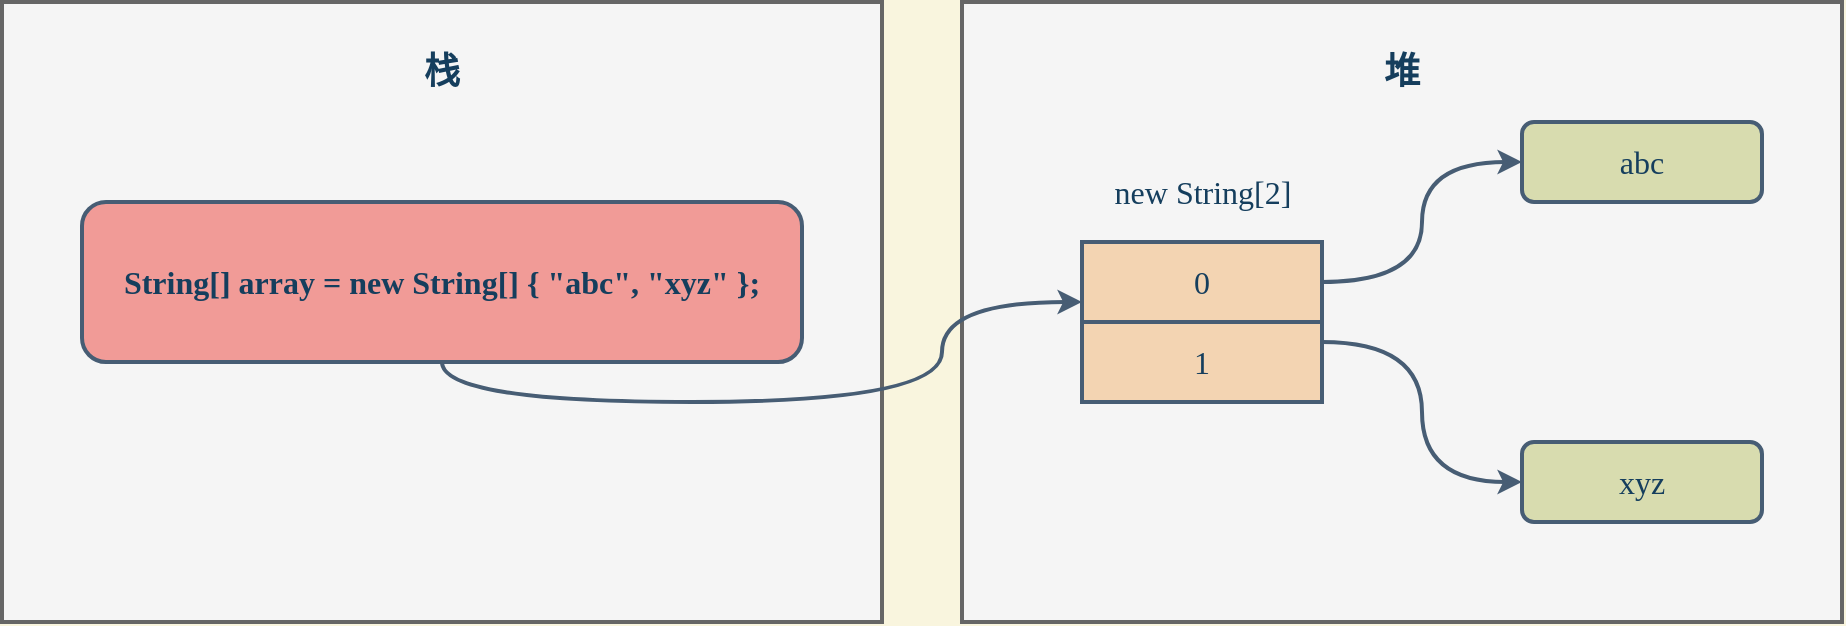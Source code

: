 <mxfile compressed="true" version="22.0.3" type="device" pages="3"><diagram name="数组和内存" id="eGNB6kVX6fPY2HZmJ-SK"><mxGraphModel dx="1418" dy="829" grid="1" gridSize="10" guides="1" tooltips="1" connect="1" arrows="1" fold="1" page="1" pageScale="1" pageWidth="1169" pageHeight="827" background="#F9F5DE" math="0" shadow="0"><root><mxCell id="f1of1Sj4J9TIRG2Fu8Qk-0"/><mxCell id="f1of1Sj4J9TIRG2Fu8Qk-1" parent="f1of1Sj4J9TIRG2Fu8Qk-0"/><mxCell id="-j2E4MhbFLBpuObiZwUW-10" value="" style="whiteSpace=wrap;html=1;rounded=0;strokeColor=#666666;align=center;verticalAlign=middle;fontFamily=Helvetica;fontSize=16;fillColor=#f5f5f5;fontColor=#333333;container=0;movable=1;resizable=1;rotatable=1;deletable=1;editable=1;locked=0;connectable=1;strokeWidth=2;" parent="f1of1Sj4J9TIRG2Fu8Qk-1" vertex="1"><mxGeometry x="605" y="259" width="440" height="310" as="geometry"/></mxCell><mxCell id="-j2E4MhbFLBpuObiZwUW-9" value="" style="whiteSpace=wrap;html=1;rounded=0;strokeColor=#666666;align=center;verticalAlign=middle;fontFamily=Helvetica;fontSize=16;fillColor=#f5f5f5;fontColor=#333333;container=0;movable=1;resizable=1;rotatable=1;deletable=1;editable=1;locked=0;connectable=1;strokeWidth=2;" parent="f1of1Sj4J9TIRG2Fu8Qk-1" vertex="1"><mxGeometry x="125" y="259" width="440" height="310" as="geometry"/></mxCell><mxCell id="-j2E4MhbFLBpuObiZwUW-0" value="String[] array = new String[] { &quot;abc&quot;, &quot;xyz&quot; };" style="rounded=1;whiteSpace=wrap;html=1;fontSize=16;fillColor=#F19B97;strokeColor=#475D74;fontStyle=1;container=0;movable=1;resizable=1;rotatable=1;deletable=1;editable=1;locked=0;connectable=1;strokeWidth=2;fontColor=#153E5D;fontFamily=ZCOOL QingKe HuangYou;fontSource=https%3A%2F%2Ffonts.googleapis.com%2Fcss%3Ffamily%3DZCOOL%2BQingKe%2BHuangYou;" parent="f1of1Sj4J9TIRG2Fu8Qk-1" vertex="1"><mxGeometry x="165" y="359" width="360" height="80" as="geometry"/></mxCell><mxCell id="-j2E4MhbFLBpuObiZwUW-6" value="abc" style="rounded=1;whiteSpace=wrap;html=1;fontSize=16;fillColor=#D8DCAF;strokeColor=#475D74;container=0;movable=1;resizable=1;rotatable=1;deletable=1;editable=1;locked=0;connectable=1;strokeWidth=2;fontColor=#153E5D;fontFamily=ZCOOL QingKe HuangYou;fontSource=https%3A%2F%2Ffonts.googleapis.com%2Fcss%3Ffamily%3DZCOOL%2BQingKe%2BHuangYou;" parent="f1of1Sj4J9TIRG2Fu8Qk-1" vertex="1"><mxGeometry x="885" y="319" width="120" height="40" as="geometry"/></mxCell><mxCell id="-j2E4MhbFLBpuObiZwUW-7" value="xyz" style="rounded=1;whiteSpace=wrap;html=1;fontSize=16;fillColor=#D8DCAF;strokeColor=#475D74;container=0;movable=1;resizable=1;rotatable=1;deletable=1;editable=1;locked=0;connectable=1;strokeWidth=2;fontColor=#153E5D;fontFamily=ZCOOL QingKe HuangYou;fontSource=https%3A%2F%2Ffonts.googleapis.com%2Fcss%3Ffamily%3DZCOOL%2BQingKe%2BHuangYou;" parent="f1of1Sj4J9TIRG2Fu8Qk-1" vertex="1"><mxGeometry x="885" y="479" width="120" height="40" as="geometry"/></mxCell><mxCell id="-j2E4MhbFLBpuObiZwUW-11" value="栈" style="text;html=1;strokeColor=none;fillColor=none;align=center;verticalAlign=middle;whiteSpace=wrap;rounded=0;fontSize=18;fontFamily=Verdana;fontColor=#153E5D;fontStyle=1;container=0;movable=1;resizable=1;rotatable=1;deletable=1;editable=1;locked=0;connectable=1;strokeWidth=2;" parent="f1of1Sj4J9TIRG2Fu8Qk-1" vertex="1"><mxGeometry x="315" y="269" width="60" height="50" as="geometry"/></mxCell><mxCell id="-j2E4MhbFLBpuObiZwUW-12" value="堆" style="text;html=1;strokeColor=none;fillColor=none;align=center;verticalAlign=middle;whiteSpace=wrap;rounded=0;fontSize=18;fontFamily=Verdana;fontColor=#153E5D;fontStyle=1;container=0;movable=1;resizable=1;rotatable=1;deletable=1;editable=1;locked=0;connectable=1;strokeWidth=2;" parent="f1of1Sj4J9TIRG2Fu8Qk-1" vertex="1"><mxGeometry x="795" y="269" width="60" height="50" as="geometry"/></mxCell><mxCell id="-j2E4MhbFLBpuObiZwUW-15" style="edgeStyle=orthogonalEdgeStyle;rounded=0;orthogonalLoop=1;jettySize=auto;html=1;entryX=0;entryY=0.5;entryDx=0;entryDy=0;fontFamily=ZCOOL QingKe HuangYou;fontSize=16;fontColor=#153E5D;curved=1;fillColor=#f5f5f5;strokeColor=#475D74;movable=1;resizable=1;rotatable=1;deletable=1;editable=1;locked=0;connectable=1;strokeWidth=2;fontSource=https%3A%2F%2Ffonts.googleapis.com%2Fcss%3Ffamily%3DZCOOL%2BQingKe%2BHuangYou;" parent="f1of1Sj4J9TIRG2Fu8Qk-1" source="-j2E4MhbFLBpuObiZwUW-1" target="-j2E4MhbFLBpuObiZwUW-6" edge="1"><mxGeometry relative="1" as="geometry"/></mxCell><mxCell id="-j2E4MhbFLBpuObiZwUW-1" value="0" style="rounded=0;whiteSpace=wrap;html=1;fontSize=16;fillColor=#F3D4B2;strokeColor=#475D74;container=0;movable=1;resizable=1;rotatable=1;deletable=1;editable=1;locked=0;connectable=1;strokeWidth=2;fontColor=#153E5D;fontFamily=ZCOOL QingKe HuangYou;fontSource=https%3A%2F%2Ffonts.googleapis.com%2Fcss%3Ffamily%3DZCOOL%2BQingKe%2BHuangYou;" parent="f1of1Sj4J9TIRG2Fu8Qk-1" vertex="1"><mxGeometry x="665" y="379" width="120" height="40" as="geometry"/></mxCell><mxCell id="-j2E4MhbFLBpuObiZwUW-14" style="edgeStyle=orthogonalEdgeStyle;rounded=0;orthogonalLoop=1;jettySize=auto;html=1;exitX=0.5;exitY=1;exitDx=0;exitDy=0;entryX=0;entryY=0.75;entryDx=0;entryDy=0;fontFamily=ZCOOL QingKe HuangYou;fontSize=16;fontColor=#153E5D;curved=1;fillColor=#f5f5f5;strokeColor=#475D74;movable=1;resizable=1;rotatable=1;deletable=1;editable=1;locked=0;connectable=1;strokeWidth=2;fontSource=https%3A%2F%2Ffonts.googleapis.com%2Fcss%3Ffamily%3DZCOOL%2BQingKe%2BHuangYou;" parent="f1of1Sj4J9TIRG2Fu8Qk-1" source="-j2E4MhbFLBpuObiZwUW-0" target="-j2E4MhbFLBpuObiZwUW-1" edge="1"><mxGeometry relative="1" as="geometry"/></mxCell><mxCell id="-j2E4MhbFLBpuObiZwUW-16" style="edgeStyle=orthogonalEdgeStyle;rounded=0;orthogonalLoop=1;jettySize=auto;html=1;exitX=1;exitY=0.25;exitDx=0;exitDy=0;entryX=0;entryY=0.5;entryDx=0;entryDy=0;fontFamily=ZCOOL QingKe HuangYou;fontSize=16;fontColor=#153E5D;curved=1;fillColor=#f5f5f5;strokeColor=#475D74;movable=1;resizable=1;rotatable=1;deletable=1;editable=1;locked=0;connectable=1;strokeWidth=2;fontSource=https%3A%2F%2Ffonts.googleapis.com%2Fcss%3Ffamily%3DZCOOL%2BQingKe%2BHuangYou;" parent="f1of1Sj4J9TIRG2Fu8Qk-1" source="-j2E4MhbFLBpuObiZwUW-2" target="-j2E4MhbFLBpuObiZwUW-7" edge="1"><mxGeometry relative="1" as="geometry"/></mxCell><mxCell id="-j2E4MhbFLBpuObiZwUW-2" value="1" style="rounded=0;whiteSpace=wrap;html=1;fontSize=16;fillColor=#F3D4B2;strokeColor=#475D74;container=0;movable=1;resizable=1;rotatable=1;deletable=1;editable=1;locked=0;connectable=1;strokeWidth=2;fontColor=#153E5D;fontFamily=ZCOOL QingKe HuangYou;fontSource=https%3A%2F%2Ffonts.googleapis.com%2Fcss%3Ffamily%3DZCOOL%2BQingKe%2BHuangYou;" parent="f1of1Sj4J9TIRG2Fu8Qk-1" vertex="1"><mxGeometry x="665" y="419" width="120" height="40" as="geometry"/></mxCell><mxCell id="-j2E4MhbFLBpuObiZwUW-8" value="new String[2]" style="text;html=1;align=center;verticalAlign=middle;resizable=1;points=[];autosize=1;strokeColor=none;fillColor=none;fontSize=16;fontFamily=ZCOOL QingKe HuangYou;fontColor=#153E5D;container=0;movable=1;rotatable=1;deletable=1;editable=1;locked=0;connectable=1;strokeWidth=2;fontSource=https%3A%2F%2Ffonts.googleapis.com%2Fcss%3Ffamily%3DZCOOL%2BQingKe%2BHuangYou;" parent="f1of1Sj4J9TIRG2Fu8Qk-1" vertex="1"><mxGeometry x="675" y="339" width="100" height="30" as="geometry"/></mxCell></root></mxGraphModel></diagram><diagram id="pA5_0KJmWnwwOGtI7Sb2" name="泛型继承"><mxGraphModel dx="2587" dy="1656" grid="1" gridSize="10" guides="1" tooltips="1" connect="1" arrows="1" fold="1" page="1" pageScale="1" pageWidth="1169" pageHeight="827" math="0" shadow="0"><root><mxCell id="0"/><mxCell id="1" parent="0"/><mxCell id="YbLilU5d2v8sEkn8XTrv-8" value="Object" style="rounded=0;whiteSpace=wrap;html=1;strokeColor=#475D74;align=center;verticalAlign=middle;fontFamily=Helvetica;fontSize=14;fillColor=#f5f5f5;fontColor=#153E5D;fontStyle=1;movable=1;resizable=1;rotatable=1;deletable=1;editable=1;locked=0;connectable=1;strokeWidth=2;" parent="1" vertex="1"><mxGeometry x="-664" y="-614" width="160" height="60" as="geometry"/></mxCell><mxCell id="YbLilU5d2v8sEkn8XTrv-14" style="edgeStyle=orthogonalEdgeStyle;rounded=1;orthogonalLoop=1;jettySize=auto;html=1;exitX=0.5;exitY=0;exitDx=0;exitDy=0;fontFamily=Helvetica;fontSize=14;fontColor=#153E5D;strokeWidth=2;fontStyle=1;movable=1;resizable=1;rotatable=1;deletable=1;editable=1;locked=0;connectable=1;strokeColor=#475D74;" parent="1" source="YbLilU5d2v8sEkn8XTrv-9" edge="1"><mxGeometry relative="1" as="geometry"><mxPoint x="-583.667" y="-554" as="targetPoint"/></mxGeometry></mxCell><mxCell id="YbLilU5d2v8sEkn8XTrv-9" value="List&amp;lt;Object&amp;gt;" style="rounded=0;whiteSpace=wrap;html=1;strokeColor=#475D74;align=center;verticalAlign=middle;fontFamily=Helvetica;fontSize=14;fillColor=#F3D4B2;fontStyle=1;movable=1;resizable=1;rotatable=1;deletable=1;editable=1;locked=0;connectable=1;fontColor=#153E5D;strokeWidth=2;" parent="1" vertex="1"><mxGeometry x="-664" y="-419" width="160" height="60" as="geometry"/></mxCell><mxCell id="YbLilU5d2v8sEkn8XTrv-15" style="edgeStyle=orthogonalEdgeStyle;rounded=1;orthogonalLoop=1;jettySize=auto;html=1;exitX=0.5;exitY=0;exitDx=0;exitDy=0;fontFamily=Helvetica;fontSize=14;fontColor=#153E5D;strokeWidth=2;fontStyle=1;movable=1;resizable=1;rotatable=1;deletable=1;editable=1;locked=0;connectable=1;strokeColor=#475D74;" parent="1" source="YbLilU5d2v8sEkn8XTrv-10" target="YbLilU5d2v8sEkn8XTrv-8" edge="1"><mxGeometry relative="1" as="geometry"/></mxCell><mxCell id="YbLilU5d2v8sEkn8XTrv-18" style="edgeStyle=orthogonalEdgeStyle;rounded=1;orthogonalLoop=1;jettySize=auto;html=1;exitX=0;exitY=0.5;exitDx=0;exitDy=0;entryX=1;entryY=0.5;entryDx=0;entryDy=0;fontFamily=Helvetica;fontSize=14;fontColor=#153E5D;strokeWidth=2;fontStyle=1;movable=1;resizable=1;rotatable=1;deletable=1;editable=1;locked=0;connectable=1;strokeColor=#475D74;" parent="1" source="YbLilU5d2v8sEkn8XTrv-10" target="YbLilU5d2v8sEkn8XTrv-9" edge="1"><mxGeometry relative="1" as="geometry"/></mxCell><mxCell id="YbLilU5d2v8sEkn8XTrv-10" value="List&amp;lt;Integer&amp;gt;" style="rounded=0;whiteSpace=wrap;html=1;strokeColor=#475D74;align=center;verticalAlign=middle;fontFamily=Helvetica;fontSize=14;fillColor=#F3D4B2;fontStyle=1;movable=1;resizable=1;rotatable=1;deletable=1;editable=1;locked=0;connectable=1;fontColor=#153E5D;strokeWidth=2;" parent="1" vertex="1"><mxGeometry x="-344" y="-419" width="160" height="60" as="geometry"/></mxCell><mxCell id="YbLilU5d2v8sEkn8XTrv-13" style="edgeStyle=orthogonalEdgeStyle;rounded=1;orthogonalLoop=1;jettySize=auto;html=1;exitX=0.5;exitY=0;exitDx=0;exitDy=0;entryX=0.5;entryY=1;entryDx=0;entryDy=0;fontFamily=Helvetica;fontSize=14;fontColor=#153E5D;strokeWidth=2;fontStyle=1;movable=1;resizable=1;rotatable=1;deletable=1;editable=1;locked=0;connectable=1;strokeColor=#475D74;" parent="1" source="YbLilU5d2v8sEkn8XTrv-12" target="YbLilU5d2v8sEkn8XTrv-8" edge="1"><mxGeometry relative="1" as="geometry"/></mxCell><mxCell id="YbLilU5d2v8sEkn8XTrv-12" value="Integer" style="rounded=0;whiteSpace=wrap;html=1;strokeColor=#475D74;align=center;verticalAlign=middle;fontFamily=Helvetica;fontSize=14;fillColor=#D8DCAF;fontStyle=1;movable=1;resizable=1;rotatable=1;deletable=1;editable=1;locked=0;connectable=1;fontColor=#153E5D;strokeWidth=2;" parent="1" vertex="1"><mxGeometry x="-984" y="-419" width="160" height="60" as="geometry"/></mxCell><mxCell id="YbLilU5d2v8sEkn8XTrv-17" style="edgeStyle=orthogonalEdgeStyle;rounded=0;orthogonalLoop=1;jettySize=auto;html=1;fontFamily=Helvetica;fontSize=14;fontColor=#153E5D;fontStyle=1;movable=1;resizable=1;rotatable=1;deletable=1;editable=1;locked=0;connectable=1;strokeColor=#475D74;strokeWidth=2;" parent="1" source="YbLilU5d2v8sEkn8XTrv-16" target="YbLilU5d2v8sEkn8XTrv-10" edge="1"><mxGeometry relative="1" as="geometry"/></mxCell><mxCell id="YbLilU5d2v8sEkn8XTrv-16" value="ArrayList&amp;lt;Integer&amp;gt;" style="rounded=0;whiteSpace=wrap;html=1;strokeColor=#475D74;align=center;verticalAlign=middle;fontFamily=Helvetica;fontSize=14;fillColor=#F3D4B2;fontStyle=1;movable=1;resizable=1;rotatable=1;deletable=1;editable=1;locked=0;connectable=1;fontColor=#153E5D;strokeWidth=2;" parent="1" vertex="1"><mxGeometry x="-344" y="-274" width="160" height="60" as="geometry"/></mxCell><mxCell id="YbLilU5d2v8sEkn8XTrv-19" value="" style="verticalLabelPosition=bottom;verticalAlign=top;html=1;shape=mxgraph.basic.x;rounded=1;strokeColor=#475D74;align=center;fontFamily=Helvetica;fontSize=14;fillColor=#f8cecc;aspect=fixed;shadow=1;fontStyle=1;movable=1;resizable=1;rotatable=1;deletable=1;editable=1;locked=0;connectable=1;fontColor=#153E5D;strokeWidth=2;" parent="1" vertex="1"><mxGeometry x="-444" y="-414" width="50" height="50" as="geometry"/></mxCell></root></mxGraphModel></diagram><diagram id="WwBWF_dUt_eQ77XPk3jV" name="动态代理"><mxGraphModel dx="1418" dy="829" grid="1" gridSize="10" guides="1" tooltips="1" connect="1" arrows="1" fold="1" page="1" pageScale="1" pageWidth="583" pageHeight="827" math="0" shadow="0"><root><mxCell id="0"/><mxCell id="1" parent="0"/><mxCell id="uavF75wUaAjKSYmFhDzt-46" value="" style="group" parent="1" vertex="1" connectable="0"><mxGeometry x="52" y="214" width="480" height="400" as="geometry"/></mxCell><mxCell id="uavF75wUaAjKSYmFhDzt-14" value="InvocationHandler" style="swimlane;fontStyle=1;align=center;verticalAlign=middle;childLayout=stackLayout;horizontal=1;startSize=40;horizontalStack=0;resizeParent=1;resizeParentMax=0;resizeLast=0;collapsible=1;marginBottom=0;whiteSpace=wrap;html=1;rounded=1;sketch=1;jiggle=2;curveFitting=1;strokeColor=#6c8ebf;fontFamily=Helvetica;fontSize=14;fillColor=#dae8fc;" parent="uavF75wUaAjKSYmFhDzt-46" vertex="1"><mxGeometry y="160" width="200" height="80" as="geometry"/></mxCell><mxCell id="uavF75wUaAjKSYmFhDzt-17" value="invoke()" style="text;strokeColor=none;fillColor=none;align=center;verticalAlign=middle;spacingLeft=4;spacingRight=4;overflow=hidden;rotatable=0;points=[[0,0.5],[1,0.5]];portConstraint=eastwest;whiteSpace=wrap;html=1;fontSize=14;fontFamily=Helvetica;fontColor=default;" parent="uavF75wUaAjKSYmFhDzt-14" vertex="1"><mxGeometry y="40" width="200" height="40" as="geometry"/></mxCell><mxCell id="uavF75wUaAjKSYmFhDzt-40" style="edgeStyle=orthogonalEdgeStyle;orthogonalLoop=1;jettySize=auto;html=1;exitX=0.5;exitY=1;exitDx=0;exitDy=0;entryX=0.5;entryY=0;entryDx=0;entryDy=0;fontFamily=Helvetica;fontSize=14;fontColor=default;endArrow=open;endFill=0;dashed=1;dashPattern=8 8;fillColor=#f5f5f5;strokeColor=#666666;curved=1;sketch=1;curveFitting=1;jiggle=2;" parent="uavF75wUaAjKSYmFhDzt-46" source="uavF75wUaAjKSYmFhDzt-21" target="uavF75wUaAjKSYmFhDzt-14" edge="1"><mxGeometry relative="1" as="geometry"/></mxCell><mxCell id="uavF75wUaAjKSYmFhDzt-21" value="DynamicProxy" style="swimlane;fontStyle=1;align=center;verticalAlign=middle;childLayout=stackLayout;horizontal=1;startSize=40;horizontalStack=0;resizeParent=1;resizeParentMax=0;resizeLast=0;collapsible=1;marginBottom=0;whiteSpace=wrap;html=1;rounded=1;sketch=1;jiggle=2;curveFitting=1;strokeColor=#6c8ebf;fontFamily=Helvetica;fontSize=14;fillColor=#dae8fc;" parent="uavF75wUaAjKSYmFhDzt-46" vertex="1"><mxGeometry width="200" height="80" as="geometry"/></mxCell><mxCell id="uavF75wUaAjKSYmFhDzt-24" value="RealHandler" style="swimlane;fontStyle=1;align=center;verticalAlign=middle;childLayout=stackLayout;horizontal=1;startSize=40;horizontalStack=0;resizeParent=1;resizeParentMax=0;resizeLast=0;collapsible=1;marginBottom=0;whiteSpace=wrap;html=1;rounded=1;sketch=1;jiggle=2;curveFitting=1;strokeColor=#6c8ebf;fontFamily=Helvetica;fontSize=14;fillColor=#dae8fc;" parent="uavF75wUaAjKSYmFhDzt-46" vertex="1"><mxGeometry y="320" width="200" height="80" as="geometry"/></mxCell><mxCell id="uavF75wUaAjKSYmFhDzt-26" value="invoke()" style="text;strokeColor=none;fillColor=none;align=center;verticalAlign=middle;spacingLeft=4;spacingRight=4;overflow=hidden;rotatable=0;points=[[0,0.5],[1,0.5]];portConstraint=eastwest;whiteSpace=wrap;html=1;fontSize=14;fontFamily=Helvetica;fontColor=default;" parent="uavF75wUaAjKSYmFhDzt-24" vertex="1"><mxGeometry y="40" width="200" height="40" as="geometry"/></mxCell><mxCell id="uavF75wUaAjKSYmFhDzt-43" style="edgeStyle=orthogonalEdgeStyle;orthogonalLoop=1;jettySize=auto;html=1;entryX=0.5;entryY=0;entryDx=0;entryDy=0;fontFamily=Helvetica;fontSize=14;fontColor=default;startArrow=block;startFill=0;endArrow=none;endFill=0;fillColor=#f5f5f5;strokeColor=#666666;curved=1;sketch=1;curveFitting=1;jiggle=2;" parent="uavF75wUaAjKSYmFhDzt-46" source="uavF75wUaAjKSYmFhDzt-14" target="uavF75wUaAjKSYmFhDzt-24" edge="1"><mxGeometry relative="1" as="geometry"/></mxCell><mxCell id="uavF75wUaAjKSYmFhDzt-39" style="edgeStyle=orthogonalEdgeStyle;orthogonalLoop=1;jettySize=auto;html=1;exitX=0;exitY=0.5;exitDx=0;exitDy=0;entryX=1;entryY=0.5;entryDx=0;entryDy=0;fontFamily=Helvetica;fontSize=14;fontColor=default;endArrow=open;endFill=0;fillColor=#f5f5f5;strokeColor=#666666;curved=1;sketch=1;curveFitting=1;jiggle=2;" parent="uavF75wUaAjKSYmFhDzt-46" source="uavF75wUaAjKSYmFhDzt-27" target="uavF75wUaAjKSYmFhDzt-21" edge="1"><mxGeometry relative="1" as="geometry"/></mxCell><mxCell id="uavF75wUaAjKSYmFhDzt-27" value="Client" style="swimlane;fontStyle=1;align=center;verticalAlign=middle;childLayout=stackLayout;horizontal=1;startSize=40;horizontalStack=0;resizeParent=1;resizeParentMax=0;resizeLast=0;collapsible=1;marginBottom=0;whiteSpace=wrap;html=1;rounded=1;sketch=1;jiggle=2;curveFitting=1;strokeColor=#666666;fontFamily=Helvetica;fontSize=14;fontColor=#333333;fillColor=#f5f5f5;" parent="uavF75wUaAjKSYmFhDzt-46" vertex="1"><mxGeometry x="280" width="200" height="80" as="geometry"/></mxCell><mxCell id="uavF75wUaAjKSYmFhDzt-32" value="Subject" style="swimlane;fontStyle=1;align=center;verticalAlign=middle;childLayout=stackLayout;horizontal=1;startSize=40;horizontalStack=0;resizeParent=1;resizeParentMax=0;resizeLast=0;collapsible=1;marginBottom=0;whiteSpace=wrap;html=1;rounded=1;sketch=1;jiggle=2;curveFitting=1;strokeColor=#82b366;fontFamily=Helvetica;fontSize=14;fillColor=#d5e8d4;" parent="uavF75wUaAjKSYmFhDzt-46" vertex="1"><mxGeometry x="280" y="160" width="200" height="80" as="geometry"/></mxCell><mxCell id="uavF75wUaAjKSYmFhDzt-33" value="request()" style="text;strokeColor=none;fillColor=none;align=center;verticalAlign=middle;spacingLeft=4;spacingRight=4;overflow=hidden;rotatable=0;points=[[0,0.5],[1,0.5]];portConstraint=eastwest;whiteSpace=wrap;html=1;fontSize=14;fontFamily=Helvetica;fontColor=default;" parent="uavF75wUaAjKSYmFhDzt-32" vertex="1"><mxGeometry y="40" width="200" height="40" as="geometry"/></mxCell><mxCell id="uavF75wUaAjKSYmFhDzt-38" style="edgeStyle=orthogonalEdgeStyle;orthogonalLoop=1;jettySize=auto;html=1;entryX=0.5;entryY=0;entryDx=0;entryDy=0;fontFamily=Helvetica;fontSize=14;fontColor=default;endArrow=open;endFill=0;fillColor=#f5f5f5;strokeColor=#666666;curved=1;sketch=1;curveFitting=1;jiggle=2;" parent="uavF75wUaAjKSYmFhDzt-46" source="uavF75wUaAjKSYmFhDzt-27" target="uavF75wUaAjKSYmFhDzt-32" edge="1"><mxGeometry relative="1" as="geometry"/></mxCell><mxCell id="uavF75wUaAjKSYmFhDzt-36" value="RealSubject" style="swimlane;fontStyle=1;align=center;verticalAlign=middle;childLayout=stackLayout;horizontal=1;startSize=40;horizontalStack=0;resizeParent=1;resizeParentMax=0;resizeLast=0;collapsible=1;marginBottom=0;whiteSpace=wrap;html=1;rounded=1;sketch=1;jiggle=2;curveFitting=1;strokeColor=#82b366;fontFamily=Helvetica;fontSize=14;fillColor=#d5e8d4;" parent="uavF75wUaAjKSYmFhDzt-46" vertex="1"><mxGeometry x="280" y="320" width="200" height="80" as="geometry"/></mxCell><mxCell id="uavF75wUaAjKSYmFhDzt-37" value="request()" style="text;strokeColor=none;fillColor=none;align=center;verticalAlign=middle;spacingLeft=4;spacingRight=4;overflow=hidden;rotatable=0;points=[[0,0.5],[1,0.5]];portConstraint=eastwest;whiteSpace=wrap;html=1;fontSize=14;fontFamily=Helvetica;fontColor=default;" parent="uavF75wUaAjKSYmFhDzt-36" vertex="1"><mxGeometry y="40" width="200" height="40" as="geometry"/></mxCell><mxCell id="uavF75wUaAjKSYmFhDzt-45" style="edgeStyle=orthogonalEdgeStyle;orthogonalLoop=1;jettySize=auto;html=1;fontFamily=Helvetica;fontSize=14;fontColor=default;startArrow=block;startFill=0;endArrow=none;endFill=0;fillColor=#f5f5f5;strokeColor=#666666;curved=1;sketch=1;curveFitting=1;jiggle=2;" parent="uavF75wUaAjKSYmFhDzt-46" source="uavF75wUaAjKSYmFhDzt-32" target="uavF75wUaAjKSYmFhDzt-36" edge="1"><mxGeometry relative="1" as="geometry"/></mxCell></root></mxGraphModel></diagram></mxfile>